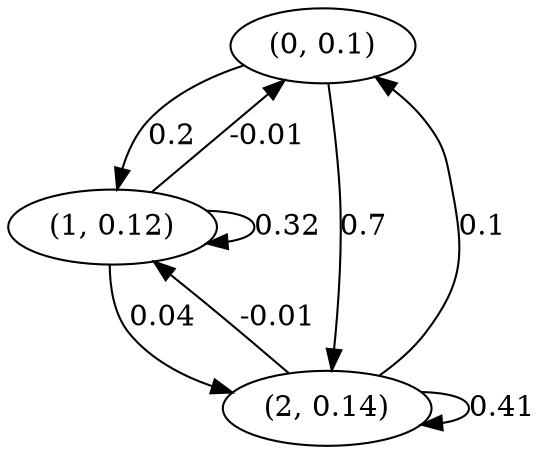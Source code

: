 digraph {
    0 [ label = "(0, 0.1)" ]
    1 [ label = "(1, 0.12)" ]
    2 [ label = "(2, 0.14)" ]
    1 -> 1 [ label = "0.32" ]
    2 -> 2 [ label = "0.41" ]
    1 -> 0 [ label = "-0.01" ]
    2 -> 0 [ label = "0.1" ]
    0 -> 1 [ label = "0.2" ]
    2 -> 1 [ label = "-0.01" ]
    0 -> 2 [ label = "0.7" ]
    1 -> 2 [ label = "0.04" ]
}

